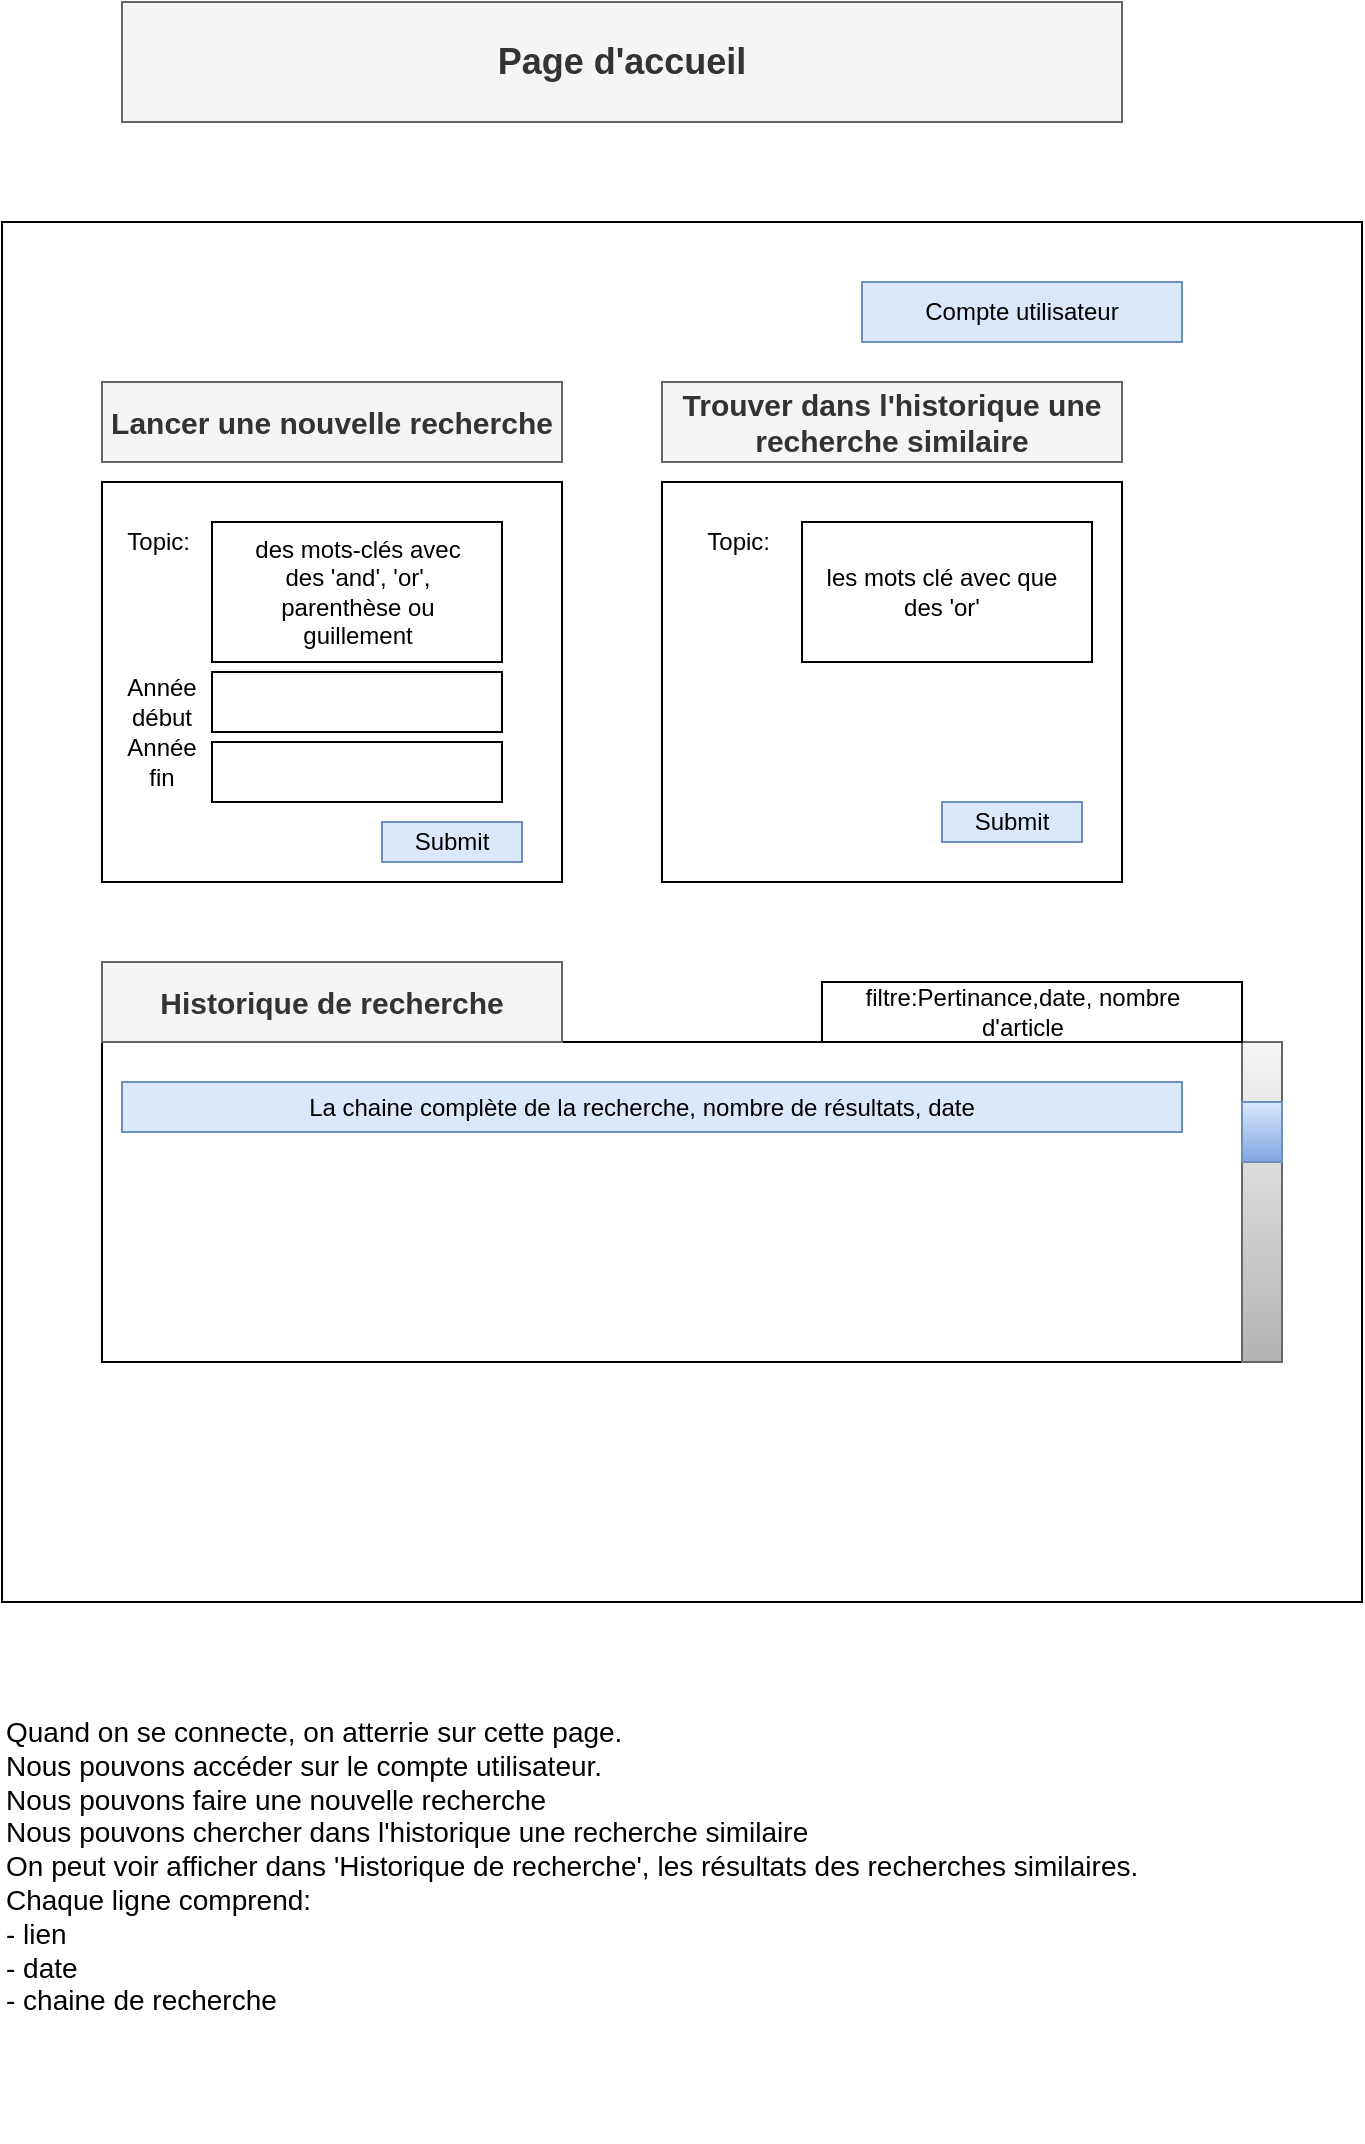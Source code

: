 <mxfile version="14.4.3" type="device"><diagram id="4caVJuUVEEkS1Bjjc2Xh" name="Page-1"><mxGraphModel dx="1350" dy="816" grid="1" gridSize="10" guides="1" tooltips="1" connect="1" arrows="1" fold="1" page="1" pageScale="1" pageWidth="827" pageHeight="1169" math="0" shadow="0"><root><mxCell id="0"/><mxCell id="1" parent="0"/><mxCell id="XZD2YxrCE6ASUmlQVl3M-1" value="&lt;font style=&quot;font-size: 18px&quot;&gt;&lt;b&gt;Page d'accueil&lt;/b&gt;&lt;/font&gt;" style="text;html=1;strokeColor=#666666;fillColor=#f5f5f5;align=center;verticalAlign=middle;whiteSpace=wrap;rounded=0;fontColor=#333333;" parent="1" vertex="1"><mxGeometry x="140" y="60" width="500" height="60" as="geometry"/></mxCell><mxCell id="XZD2YxrCE6ASUmlQVl3M-2" value="" style="rounded=0;whiteSpace=wrap;html=1;" parent="1" vertex="1"><mxGeometry x="80" y="170" width="680" height="690" as="geometry"/></mxCell><mxCell id="XZD2YxrCE6ASUmlQVl3M-3" value="Compte utilisateur" style="text;html=1;strokeColor=#6c8ebf;fillColor=#dae8fc;align=center;verticalAlign=middle;whiteSpace=wrap;rounded=0;" parent="1" vertex="1"><mxGeometry x="510" y="200" width="160" height="30" as="geometry"/></mxCell><mxCell id="XZD2YxrCE6ASUmlQVl3M-4" value="" style="rounded=0;whiteSpace=wrap;html=1;" parent="1" vertex="1"><mxGeometry x="130" y="300" width="230" height="200" as="geometry"/></mxCell><mxCell id="XZD2YxrCE6ASUmlQVl3M-5" value="&lt;b&gt;&lt;font style=&quot;font-size: 15px&quot;&gt;Lancer une nouvelle recherche&lt;/font&gt;&lt;/b&gt;" style="text;html=1;strokeColor=#666666;fillColor=#f5f5f5;align=center;verticalAlign=middle;whiteSpace=wrap;rounded=0;fontColor=#333333;" parent="1" vertex="1"><mxGeometry x="130" y="250" width="230" height="40" as="geometry"/></mxCell><mxCell id="XZD2YxrCE6ASUmlQVl3M-6" value="Topic:&amp;nbsp;" style="text;html=1;strokeColor=none;fillColor=none;align=center;verticalAlign=middle;whiteSpace=wrap;rounded=0;" parent="1" vertex="1"><mxGeometry x="140" y="320" width="40" height="20" as="geometry"/></mxCell><mxCell id="XZD2YxrCE6ASUmlQVl3M-7" value="" style="rounded=0;whiteSpace=wrap;html=1;" parent="1" vertex="1"><mxGeometry x="185" y="320" width="145" height="70" as="geometry"/></mxCell><mxCell id="XZD2YxrCE6ASUmlQVl3M-8" value="Submit" style="text;html=1;strokeColor=#6c8ebf;fillColor=#dae8fc;align=center;verticalAlign=middle;whiteSpace=wrap;rounded=0;" parent="1" vertex="1"><mxGeometry x="270" y="470" width="70" height="20" as="geometry"/></mxCell><mxCell id="XZD2YxrCE6ASUmlQVl3M-10" value="&lt;span style=&quot;font-size: 15px&quot;&gt;&lt;b&gt;Trouver dans l'historique une recherche similaire&lt;/b&gt;&lt;/span&gt;" style="text;html=1;strokeColor=#666666;fillColor=#f5f5f5;align=center;verticalAlign=middle;whiteSpace=wrap;rounded=0;fontColor=#333333;" parent="1" vertex="1"><mxGeometry x="410" y="250" width="230" height="40" as="geometry"/></mxCell><mxCell id="XZD2YxrCE6ASUmlQVl3M-11" value="" style="rounded=0;whiteSpace=wrap;html=1;" parent="1" vertex="1"><mxGeometry x="410" y="300" width="230" height="200" as="geometry"/></mxCell><mxCell id="XZD2YxrCE6ASUmlQVl3M-12" value="des mots-clés avec des 'and', 'or', parenthèse ou guillement" style="text;html=1;strokeColor=none;fillColor=none;align=center;verticalAlign=middle;whiteSpace=wrap;rounded=0;" parent="1" vertex="1"><mxGeometry x="202.5" y="340" width="110" height="30" as="geometry"/></mxCell><mxCell id="XZD2YxrCE6ASUmlQVl3M-14" value="Topic:&amp;nbsp;" style="text;html=1;strokeColor=none;fillColor=none;align=center;verticalAlign=middle;whiteSpace=wrap;rounded=0;" parent="1" vertex="1"><mxGeometry x="430" y="320" width="40" height="20" as="geometry"/></mxCell><mxCell id="XZD2YxrCE6ASUmlQVl3M-15" value="" style="rounded=0;whiteSpace=wrap;html=1;" parent="1" vertex="1"><mxGeometry x="480" y="320" width="145" height="70" as="geometry"/></mxCell><mxCell id="XZD2YxrCE6ASUmlQVl3M-16" value="les mots clé avec que des 'or'" style="text;html=1;strokeColor=none;fillColor=none;align=center;verticalAlign=middle;whiteSpace=wrap;rounded=0;" parent="1" vertex="1"><mxGeometry x="490" y="330" width="120" height="50" as="geometry"/></mxCell><mxCell id="XZD2YxrCE6ASUmlQVl3M-17" value="Submit" style="text;html=1;strokeColor=#6c8ebf;fillColor=#dae8fc;align=center;verticalAlign=middle;whiteSpace=wrap;rounded=0;" parent="1" vertex="1"><mxGeometry x="550" y="460" width="70" height="20" as="geometry"/></mxCell><mxCell id="XZD2YxrCE6ASUmlQVl3M-18" value="" style="rounded=0;whiteSpace=wrap;html=1;" parent="1" vertex="1"><mxGeometry x="130" y="580" width="590" height="160" as="geometry"/></mxCell><mxCell id="XZD2YxrCE6ASUmlQVl3M-19" value="" style="rounded=0;whiteSpace=wrap;html=1;fillColor=#f5f5f5;strokeColor=#666666;gradientColor=#b3b3b3;" parent="1" vertex="1"><mxGeometry x="700" y="580" width="20" height="160" as="geometry"/></mxCell><mxCell id="XZD2YxrCE6ASUmlQVl3M-20" value="" style="rounded=0;whiteSpace=wrap;html=1;gradientColor=#7ea6e0;fillColor=#dae8fc;strokeColor=#6c8ebf;" parent="1" vertex="1"><mxGeometry x="700" y="610" width="20" height="30" as="geometry"/></mxCell><mxCell id="XZD2YxrCE6ASUmlQVl3M-22" value="&lt;span style=&quot;font-size: 15px&quot;&gt;&lt;b&gt;Historique de recherche&lt;/b&gt;&lt;/span&gt;" style="text;html=1;strokeColor=#666666;fillColor=#f5f5f5;align=center;verticalAlign=middle;whiteSpace=wrap;rounded=0;fontColor=#333333;" parent="1" vertex="1"><mxGeometry x="130" y="540" width="230" height="40" as="geometry"/></mxCell><mxCell id="XZD2YxrCE6ASUmlQVl3M-23" value="" style="rounded=0;whiteSpace=wrap;html=1;fillColor=#dae8fc;strokeColor=#6c8ebf;" parent="1" vertex="1"><mxGeometry x="140" y="600" width="530" height="25" as="geometry"/></mxCell><mxCell id="XZD2YxrCE6ASUmlQVl3M-24" value="La chaine complète de la recherche, nombre de résultats, date" style="text;html=1;align=center;verticalAlign=middle;whiteSpace=wrap;rounded=0;" parent="1" vertex="1"><mxGeometry x="140" y="602.5" width="520" height="20" as="geometry"/></mxCell><mxCell id="IXpdFd72wyPn4_Epv0wh-1" value="&lt;font style=&quot;font-size: 14px&quot;&gt;Quand on se connecte, on atterrie sur cette page.&lt;br&gt;Nous pouvons accéder sur le compte utilisateur.&lt;br&gt;Nous pouvons faire une nouvelle recherche&lt;br&gt;Nous pouvons chercher dans l'historique une recherche similaire&amp;nbsp;&lt;br&gt;On peut voir afficher dans 'Historique de recherche', les résultats des recherches similaires.&lt;br&gt;Chaque ligne comprend:&lt;br&gt;- lien&lt;br&gt;- date&lt;br&gt;- chaine de recherche&lt;br&gt;&lt;/font&gt;" style="text;html=1;strokeColor=none;fillColor=none;align=left;verticalAlign=top;whiteSpace=wrap;rounded=0;" parent="1" vertex="1"><mxGeometry x="80" y="910" width="680" height="220" as="geometry"/></mxCell><mxCell id="IXpdFd72wyPn4_Epv0wh-2" value="" style="rounded=0;whiteSpace=wrap;html=1;align=left;" parent="1" vertex="1"><mxGeometry x="490" y="550" width="210" height="30" as="geometry"/></mxCell><mxCell id="IXpdFd72wyPn4_Epv0wh-3" value="filtre:Pertinance,date, nombre d'article" style="text;html=1;strokeColor=none;fillColor=none;align=center;verticalAlign=middle;whiteSpace=wrap;rounded=0;" parent="1" vertex="1"><mxGeometry x="490" y="555" width="201" height="20" as="geometry"/></mxCell><mxCell id="9N6fJOdK63lFOAcNMkmG-1" value="Année début" style="text;html=1;strokeColor=none;fillColor=none;align=center;verticalAlign=middle;whiteSpace=wrap;rounded=0;" vertex="1" parent="1"><mxGeometry x="140" y="400" width="40" height="20" as="geometry"/></mxCell><mxCell id="9N6fJOdK63lFOAcNMkmG-2" value="" style="rounded=0;whiteSpace=wrap;html=1;" vertex="1" parent="1"><mxGeometry x="185" y="395" width="145" height="30" as="geometry"/></mxCell><mxCell id="9N6fJOdK63lFOAcNMkmG-3" value="Année fin" style="text;html=1;strokeColor=none;fillColor=none;align=center;verticalAlign=middle;whiteSpace=wrap;rounded=0;" vertex="1" parent="1"><mxGeometry x="140" y="430" width="40" height="20" as="geometry"/></mxCell><mxCell id="9N6fJOdK63lFOAcNMkmG-5" value="" style="rounded=0;whiteSpace=wrap;html=1;" vertex="1" parent="1"><mxGeometry x="185" y="430" width="145" height="30" as="geometry"/></mxCell></root></mxGraphModel></diagram></mxfile>